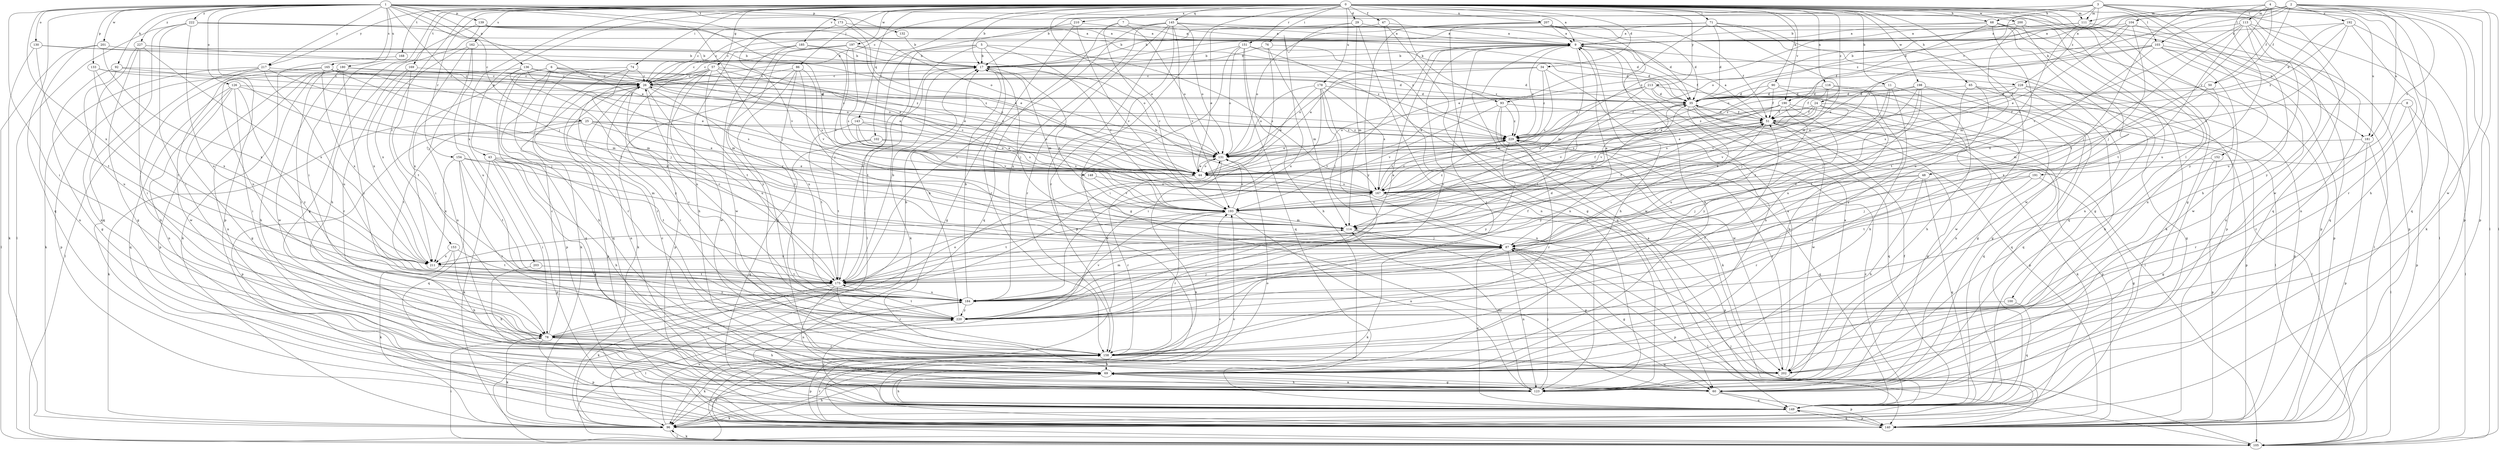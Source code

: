 strict digraph  {
0;
1;
2;
3;
4;
5;
6;
7;
8;
9;
11;
17;
24;
25;
26;
29;
34;
35;
43;
44;
47;
48;
50;
51;
57;
60;
65;
68;
69;
71;
74;
76;
78;
86;
87;
90;
92;
93;
96;
100;
102;
103;
104;
105;
111;
113;
114;
116;
123;
126;
130;
131;
132;
133;
136;
139;
140;
143;
145;
148;
149;
151;
152;
153;
154;
158;
162;
165;
167;
168;
169;
173;
175;
178;
180;
181;
184;
185;
190;
191;
192;
193;
197;
198;
200;
201;
202;
203;
207;
210;
211;
213;
217;
220;
222;
227;
228;
229;
0 -> 9  [label=a];
0 -> 11  [label=b];
0 -> 17  [label=b];
0 -> 24  [label=c];
0 -> 29  [label=d];
0 -> 34  [label=d];
0 -> 43  [label=e];
0 -> 44  [label=e];
0 -> 47  [label=f];
0 -> 48  [label=f];
0 -> 57  [label=g];
0 -> 60  [label=g];
0 -> 65  [label=h];
0 -> 68  [label=h];
0 -> 71  [label=i];
0 -> 74  [label=i];
0 -> 76  [label=i];
0 -> 78  [label=i];
0 -> 86  [label=j];
0 -> 90  [label=k];
0 -> 100  [label=l];
0 -> 102  [label=l];
0 -> 103  [label=l];
0 -> 111  [label=m];
0 -> 116  [label=n];
0 -> 123  [label=n];
0 -> 143  [label=q];
0 -> 145  [label=q];
0 -> 151  [label=r];
0 -> 152  [label=r];
0 -> 153  [label=r];
0 -> 154  [label=r];
0 -> 158  [label=r];
0 -> 162  [label=s];
0 -> 168  [label=t];
0 -> 169  [label=t];
0 -> 178  [label=u];
0 -> 185  [label=v];
0 -> 190  [label=v];
0 -> 197  [label=w];
0 -> 198  [label=w];
0 -> 200  [label=w];
0 -> 203  [label=x];
0 -> 207  [label=x];
0 -> 210  [label=x];
0 -> 213  [label=y];
0 -> 217  [label=y];
1 -> 25  [label=c];
1 -> 44  [label=e];
1 -> 78  [label=i];
1 -> 87  [label=j];
1 -> 92  [label=k];
1 -> 93  [label=k];
1 -> 126  [label=o];
1 -> 130  [label=o];
1 -> 131  [label=o];
1 -> 132  [label=p];
1 -> 133  [label=p];
1 -> 136  [label=p];
1 -> 139  [label=p];
1 -> 140  [label=p];
1 -> 148  [label=q];
1 -> 149  [label=q];
1 -> 165  [label=s];
1 -> 167  [label=s];
1 -> 173  [label=t];
1 -> 180  [label=u];
1 -> 181  [label=u];
1 -> 201  [label=w];
1 -> 211  [label=x];
1 -> 217  [label=y];
1 -> 222  [label=z];
1 -> 227  [label=z];
2 -> 17  [label=b];
2 -> 50  [label=f];
2 -> 93  [label=k];
2 -> 103  [label=l];
2 -> 104  [label=l];
2 -> 105  [label=l];
2 -> 140  [label=p];
2 -> 181  [label=u];
2 -> 190  [label=v];
2 -> 191  [label=v];
2 -> 192  [label=v];
2 -> 202  [label=w];
2 -> 228  [label=z];
3 -> 17  [label=b];
3 -> 26  [label=c];
3 -> 35  [label=d];
3 -> 68  [label=h];
3 -> 69  [label=h];
3 -> 111  [label=m];
3 -> 131  [label=o];
3 -> 149  [label=q];
3 -> 181  [label=u];
3 -> 202  [label=w];
3 -> 220  [label=y];
4 -> 50  [label=f];
4 -> 69  [label=h];
4 -> 87  [label=j];
4 -> 105  [label=l];
4 -> 111  [label=m];
4 -> 113  [label=m];
4 -> 140  [label=p];
4 -> 149  [label=q];
4 -> 175  [label=t];
4 -> 184  [label=u];
5 -> 17  [label=b];
5 -> 26  [label=c];
5 -> 60  [label=g];
5 -> 96  [label=k];
5 -> 167  [label=s];
5 -> 175  [label=t];
5 -> 193  [label=v];
6 -> 26  [label=c];
6 -> 44  [label=e];
6 -> 69  [label=h];
6 -> 131  [label=o];
6 -> 140  [label=p];
6 -> 149  [label=q];
6 -> 158  [label=r];
7 -> 9  [label=a];
7 -> 131  [label=o];
7 -> 149  [label=q];
7 -> 193  [label=v];
8 -> 51  [label=f];
8 -> 105  [label=l];
8 -> 140  [label=p];
8 -> 158  [label=r];
9 -> 17  [label=b];
9 -> 51  [label=f];
9 -> 69  [label=h];
9 -> 114  [label=m];
9 -> 158  [label=r];
9 -> 175  [label=t];
9 -> 220  [label=y];
9 -> 228  [label=z];
9 -> 229  [label=z];
11 -> 35  [label=d];
11 -> 60  [label=g];
11 -> 69  [label=h];
11 -> 87  [label=j];
11 -> 211  [label=x];
17 -> 26  [label=c];
17 -> 87  [label=j];
17 -> 114  [label=m];
17 -> 175  [label=t];
24 -> 44  [label=e];
24 -> 51  [label=f];
24 -> 105  [label=l];
24 -> 140  [label=p];
24 -> 167  [label=s];
24 -> 193  [label=v];
24 -> 229  [label=z];
25 -> 44  [label=e];
25 -> 96  [label=k];
25 -> 131  [label=o];
25 -> 140  [label=p];
25 -> 175  [label=t];
25 -> 193  [label=v];
25 -> 229  [label=z];
26 -> 35  [label=d];
26 -> 123  [label=n];
26 -> 140  [label=p];
26 -> 158  [label=r];
26 -> 167  [label=s];
26 -> 184  [label=u];
29 -> 9  [label=a];
29 -> 44  [label=e];
29 -> 114  [label=m];
29 -> 123  [label=n];
29 -> 184  [label=u];
34 -> 26  [label=c];
34 -> 69  [label=h];
34 -> 131  [label=o];
34 -> 167  [label=s];
34 -> 229  [label=z];
35 -> 51  [label=f];
35 -> 78  [label=i];
35 -> 114  [label=m];
35 -> 140  [label=p];
35 -> 149  [label=q];
35 -> 193  [label=v];
43 -> 44  [label=e];
43 -> 60  [label=g];
43 -> 69  [label=h];
43 -> 78  [label=i];
43 -> 96  [label=k];
43 -> 140  [label=p];
43 -> 175  [label=t];
44 -> 9  [label=a];
44 -> 26  [label=c];
44 -> 131  [label=o];
44 -> 158  [label=r];
44 -> 167  [label=s];
47 -> 9  [label=a];
47 -> 26  [label=c];
47 -> 60  [label=g];
47 -> 123  [label=n];
48 -> 69  [label=h];
48 -> 87  [label=j];
48 -> 149  [label=q];
48 -> 158  [label=r];
48 -> 167  [label=s];
50 -> 35  [label=d];
50 -> 114  [label=m];
50 -> 211  [label=x];
51 -> 9  [label=a];
51 -> 35  [label=d];
51 -> 44  [label=e];
51 -> 60  [label=g];
51 -> 96  [label=k];
51 -> 140  [label=p];
51 -> 202  [label=w];
51 -> 220  [label=y];
51 -> 229  [label=z];
57 -> 26  [label=c];
57 -> 35  [label=d];
57 -> 44  [label=e];
57 -> 140  [label=p];
57 -> 158  [label=r];
57 -> 167  [label=s];
57 -> 175  [label=t];
57 -> 202  [label=w];
57 -> 220  [label=y];
60 -> 26  [label=c];
60 -> 140  [label=p];
60 -> 149  [label=q];
65 -> 35  [label=d];
65 -> 105  [label=l];
65 -> 149  [label=q];
65 -> 158  [label=r];
65 -> 175  [label=t];
68 -> 9  [label=a];
68 -> 17  [label=b];
68 -> 51  [label=f];
68 -> 60  [label=g];
68 -> 96  [label=k];
68 -> 140  [label=p];
68 -> 184  [label=u];
69 -> 60  [label=g];
69 -> 123  [label=n];
71 -> 9  [label=a];
71 -> 26  [label=c];
71 -> 35  [label=d];
71 -> 44  [label=e];
71 -> 114  [label=m];
71 -> 140  [label=p];
71 -> 149  [label=q];
74 -> 26  [label=c];
74 -> 96  [label=k];
74 -> 149  [label=q];
74 -> 184  [label=u];
76 -> 17  [label=b];
76 -> 78  [label=i];
76 -> 114  [label=m];
76 -> 229  [label=z];
78 -> 17  [label=b];
78 -> 26  [label=c];
78 -> 69  [label=h];
78 -> 96  [label=k];
78 -> 131  [label=o];
78 -> 140  [label=p];
78 -> 158  [label=r];
86 -> 26  [label=c];
86 -> 69  [label=h];
86 -> 87  [label=j];
86 -> 96  [label=k];
86 -> 184  [label=u];
86 -> 193  [label=v];
87 -> 9  [label=a];
87 -> 60  [label=g];
87 -> 96  [label=k];
87 -> 105  [label=l];
87 -> 123  [label=n];
87 -> 140  [label=p];
87 -> 149  [label=q];
87 -> 211  [label=x];
90 -> 35  [label=d];
90 -> 44  [label=e];
90 -> 51  [label=f];
90 -> 69  [label=h];
90 -> 202  [label=w];
92 -> 26  [label=c];
92 -> 60  [label=g];
92 -> 131  [label=o];
92 -> 184  [label=u];
93 -> 51  [label=f];
93 -> 96  [label=k];
93 -> 193  [label=v];
93 -> 202  [label=w];
93 -> 229  [label=z];
96 -> 9  [label=a];
96 -> 69  [label=h];
96 -> 105  [label=l];
96 -> 184  [label=u];
96 -> 193  [label=v];
100 -> 149  [label=q];
100 -> 220  [label=y];
102 -> 131  [label=o];
102 -> 149  [label=q];
102 -> 167  [label=s];
102 -> 175  [label=t];
103 -> 17  [label=b];
103 -> 44  [label=e];
103 -> 105  [label=l];
103 -> 123  [label=n];
103 -> 131  [label=o];
103 -> 140  [label=p];
103 -> 175  [label=t];
103 -> 202  [label=w];
104 -> 9  [label=a];
104 -> 44  [label=e];
104 -> 87  [label=j];
104 -> 131  [label=o];
104 -> 140  [label=p];
105 -> 78  [label=i];
105 -> 87  [label=j];
105 -> 96  [label=k];
105 -> 158  [label=r];
111 -> 9  [label=a];
111 -> 17  [label=b];
111 -> 149  [label=q];
111 -> 167  [label=s];
113 -> 9  [label=a];
113 -> 87  [label=j];
113 -> 105  [label=l];
113 -> 123  [label=n];
113 -> 175  [label=t];
113 -> 184  [label=u];
113 -> 193  [label=v];
113 -> 220  [label=y];
114 -> 17  [label=b];
114 -> 51  [label=f];
114 -> 60  [label=g];
114 -> 87  [label=j];
116 -> 35  [label=d];
116 -> 51  [label=f];
116 -> 69  [label=h];
116 -> 193  [label=v];
116 -> 220  [label=y];
123 -> 9  [label=a];
123 -> 51  [label=f];
123 -> 69  [label=h];
123 -> 87  [label=j];
123 -> 114  [label=m];
126 -> 35  [label=d];
126 -> 60  [label=g];
126 -> 78  [label=i];
126 -> 87  [label=j];
126 -> 123  [label=n];
126 -> 149  [label=q];
126 -> 220  [label=y];
130 -> 17  [label=b];
130 -> 96  [label=k];
130 -> 175  [label=t];
130 -> 229  [label=z];
131 -> 44  [label=e];
131 -> 96  [label=k];
132 -> 17  [label=b];
133 -> 26  [label=c];
133 -> 114  [label=m];
133 -> 175  [label=t];
133 -> 211  [label=x];
136 -> 26  [label=c];
136 -> 44  [label=e];
136 -> 87  [label=j];
136 -> 114  [label=m];
136 -> 202  [label=w];
136 -> 211  [label=x];
136 -> 229  [label=z];
139 -> 9  [label=a];
139 -> 44  [label=e];
139 -> 60  [label=g];
139 -> 69  [label=h];
139 -> 87  [label=j];
140 -> 149  [label=q];
140 -> 158  [label=r];
140 -> 193  [label=v];
143 -> 44  [label=e];
143 -> 167  [label=s];
143 -> 175  [label=t];
143 -> 193  [label=v];
143 -> 229  [label=z];
145 -> 9  [label=a];
145 -> 26  [label=c];
145 -> 35  [label=d];
145 -> 60  [label=g];
145 -> 131  [label=o];
145 -> 140  [label=p];
145 -> 158  [label=r];
145 -> 175  [label=t];
145 -> 184  [label=u];
145 -> 193  [label=v];
148 -> 167  [label=s];
148 -> 193  [label=v];
149 -> 69  [label=h];
149 -> 96  [label=k];
149 -> 131  [label=o];
149 -> 140  [label=p];
149 -> 220  [label=y];
149 -> 229  [label=z];
151 -> 17  [label=b];
151 -> 35  [label=d];
151 -> 69  [label=h];
151 -> 96  [label=k];
151 -> 131  [label=o];
151 -> 149  [label=q];
151 -> 202  [label=w];
152 -> 44  [label=e];
152 -> 60  [label=g];
152 -> 140  [label=p];
153 -> 69  [label=h];
153 -> 96  [label=k];
153 -> 175  [label=t];
153 -> 211  [label=x];
154 -> 44  [label=e];
154 -> 114  [label=m];
154 -> 149  [label=q];
154 -> 158  [label=r];
154 -> 175  [label=t];
154 -> 211  [label=x];
158 -> 51  [label=f];
158 -> 69  [label=h];
158 -> 96  [label=k];
158 -> 105  [label=l];
158 -> 140  [label=p];
158 -> 202  [label=w];
162 -> 17  [label=b];
162 -> 78  [label=i];
162 -> 123  [label=n];
162 -> 184  [label=u];
162 -> 211  [label=x];
165 -> 26  [label=c];
165 -> 44  [label=e];
165 -> 87  [label=j];
165 -> 131  [label=o];
165 -> 140  [label=p];
165 -> 184  [label=u];
165 -> 211  [label=x];
167 -> 17  [label=b];
167 -> 35  [label=d];
167 -> 51  [label=f];
167 -> 140  [label=p];
167 -> 193  [label=v];
167 -> 229  [label=z];
168 -> 96  [label=k];
169 -> 26  [label=c];
169 -> 158  [label=r];
169 -> 175  [label=t];
169 -> 211  [label=x];
173 -> 9  [label=a];
173 -> 44  [label=e];
173 -> 193  [label=v];
175 -> 17  [label=b];
175 -> 26  [label=c];
175 -> 35  [label=d];
175 -> 96  [label=k];
175 -> 123  [label=n];
175 -> 158  [label=r];
175 -> 184  [label=u];
178 -> 35  [label=d];
178 -> 44  [label=e];
178 -> 78  [label=i];
178 -> 87  [label=j];
178 -> 123  [label=n];
178 -> 131  [label=o];
178 -> 167  [label=s];
180 -> 26  [label=c];
180 -> 35  [label=d];
180 -> 69  [label=h];
180 -> 78  [label=i];
180 -> 123  [label=n];
180 -> 140  [label=p];
180 -> 202  [label=w];
180 -> 220  [label=y];
180 -> 229  [label=z];
181 -> 105  [label=l];
181 -> 131  [label=o];
181 -> 140  [label=p];
181 -> 158  [label=r];
184 -> 9  [label=a];
184 -> 17  [label=b];
184 -> 51  [label=f];
184 -> 87  [label=j];
184 -> 105  [label=l];
184 -> 114  [label=m];
184 -> 220  [label=y];
185 -> 17  [label=b];
185 -> 69  [label=h];
185 -> 131  [label=o];
185 -> 202  [label=w];
185 -> 220  [label=y];
190 -> 51  [label=f];
190 -> 131  [label=o];
190 -> 149  [label=q];
190 -> 167  [label=s];
190 -> 184  [label=u];
190 -> 193  [label=v];
190 -> 220  [label=y];
191 -> 60  [label=g];
191 -> 87  [label=j];
191 -> 167  [label=s];
191 -> 175  [label=t];
192 -> 9  [label=a];
192 -> 35  [label=d];
192 -> 96  [label=k];
192 -> 158  [label=r];
192 -> 193  [label=v];
192 -> 229  [label=z];
193 -> 114  [label=m];
193 -> 123  [label=n];
193 -> 131  [label=o];
193 -> 158  [label=r];
193 -> 175  [label=t];
193 -> 229  [label=z];
197 -> 17  [label=b];
197 -> 26  [label=c];
197 -> 35  [label=d];
197 -> 167  [label=s];
197 -> 193  [label=v];
197 -> 220  [label=y];
198 -> 35  [label=d];
198 -> 60  [label=g];
198 -> 87  [label=j];
198 -> 149  [label=q];
198 -> 184  [label=u];
198 -> 193  [label=v];
198 -> 229  [label=z];
200 -> 9  [label=a];
200 -> 114  [label=m];
200 -> 123  [label=n];
200 -> 202  [label=w];
200 -> 229  [label=z];
201 -> 17  [label=b];
201 -> 105  [label=l];
201 -> 123  [label=n];
201 -> 211  [label=x];
202 -> 9  [label=a];
202 -> 229  [label=z];
203 -> 69  [label=h];
203 -> 175  [label=t];
207 -> 9  [label=a];
207 -> 35  [label=d];
207 -> 51  [label=f];
207 -> 69  [label=h];
207 -> 131  [label=o];
207 -> 149  [label=q];
207 -> 220  [label=y];
210 -> 9  [label=a];
210 -> 105  [label=l];
210 -> 158  [label=r];
210 -> 193  [label=v];
211 -> 175  [label=t];
211 -> 220  [label=y];
213 -> 35  [label=d];
213 -> 44  [label=e];
213 -> 105  [label=l];
213 -> 123  [label=n];
213 -> 175  [label=t];
213 -> 229  [label=z];
217 -> 26  [label=c];
217 -> 69  [label=h];
217 -> 96  [label=k];
217 -> 105  [label=l];
217 -> 114  [label=m];
217 -> 184  [label=u];
220 -> 17  [label=b];
220 -> 26  [label=c];
220 -> 78  [label=i];
220 -> 175  [label=t];
220 -> 193  [label=v];
222 -> 9  [label=a];
222 -> 35  [label=d];
222 -> 78  [label=i];
222 -> 105  [label=l];
222 -> 149  [label=q];
222 -> 184  [label=u];
222 -> 229  [label=z];
227 -> 17  [label=b];
227 -> 44  [label=e];
227 -> 60  [label=g];
227 -> 78  [label=i];
227 -> 123  [label=n];
227 -> 211  [label=x];
228 -> 35  [label=d];
228 -> 44  [label=e];
228 -> 60  [label=g];
228 -> 69  [label=h];
228 -> 140  [label=p];
228 -> 167  [label=s];
229 -> 131  [label=o];
229 -> 149  [label=q];
229 -> 158  [label=r];
229 -> 167  [label=s];
229 -> 220  [label=y];
}
